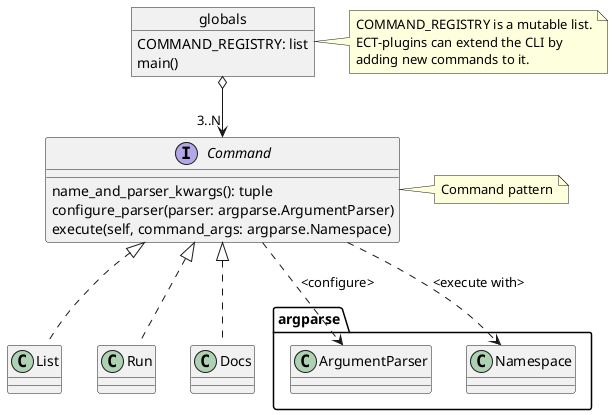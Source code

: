 @startuml

interface Command {
    name_and_parser_kwargs(): tuple
    configure_parser(parser: argparse.ArgumentParser)
    execute(self, command_args: argparse.Namespace)
}

class List implements Command {
}

class Run implements Command {
}

class Docs implements Command {
}


Command ..> argparse.ArgumentParser : <configure>
Command ..> argparse.Namespace : <execute with>

note right of Command
Command pattern
end note

object globals {
    COMMAND_REGISTRY: list
    main()
}

globals o--> "3..N" Command

note right of globals
COMMAND_REGISTRY is a mutable list.
ECT-plugins can extend the CLI by
adding new commands to it.
end note

@enduml